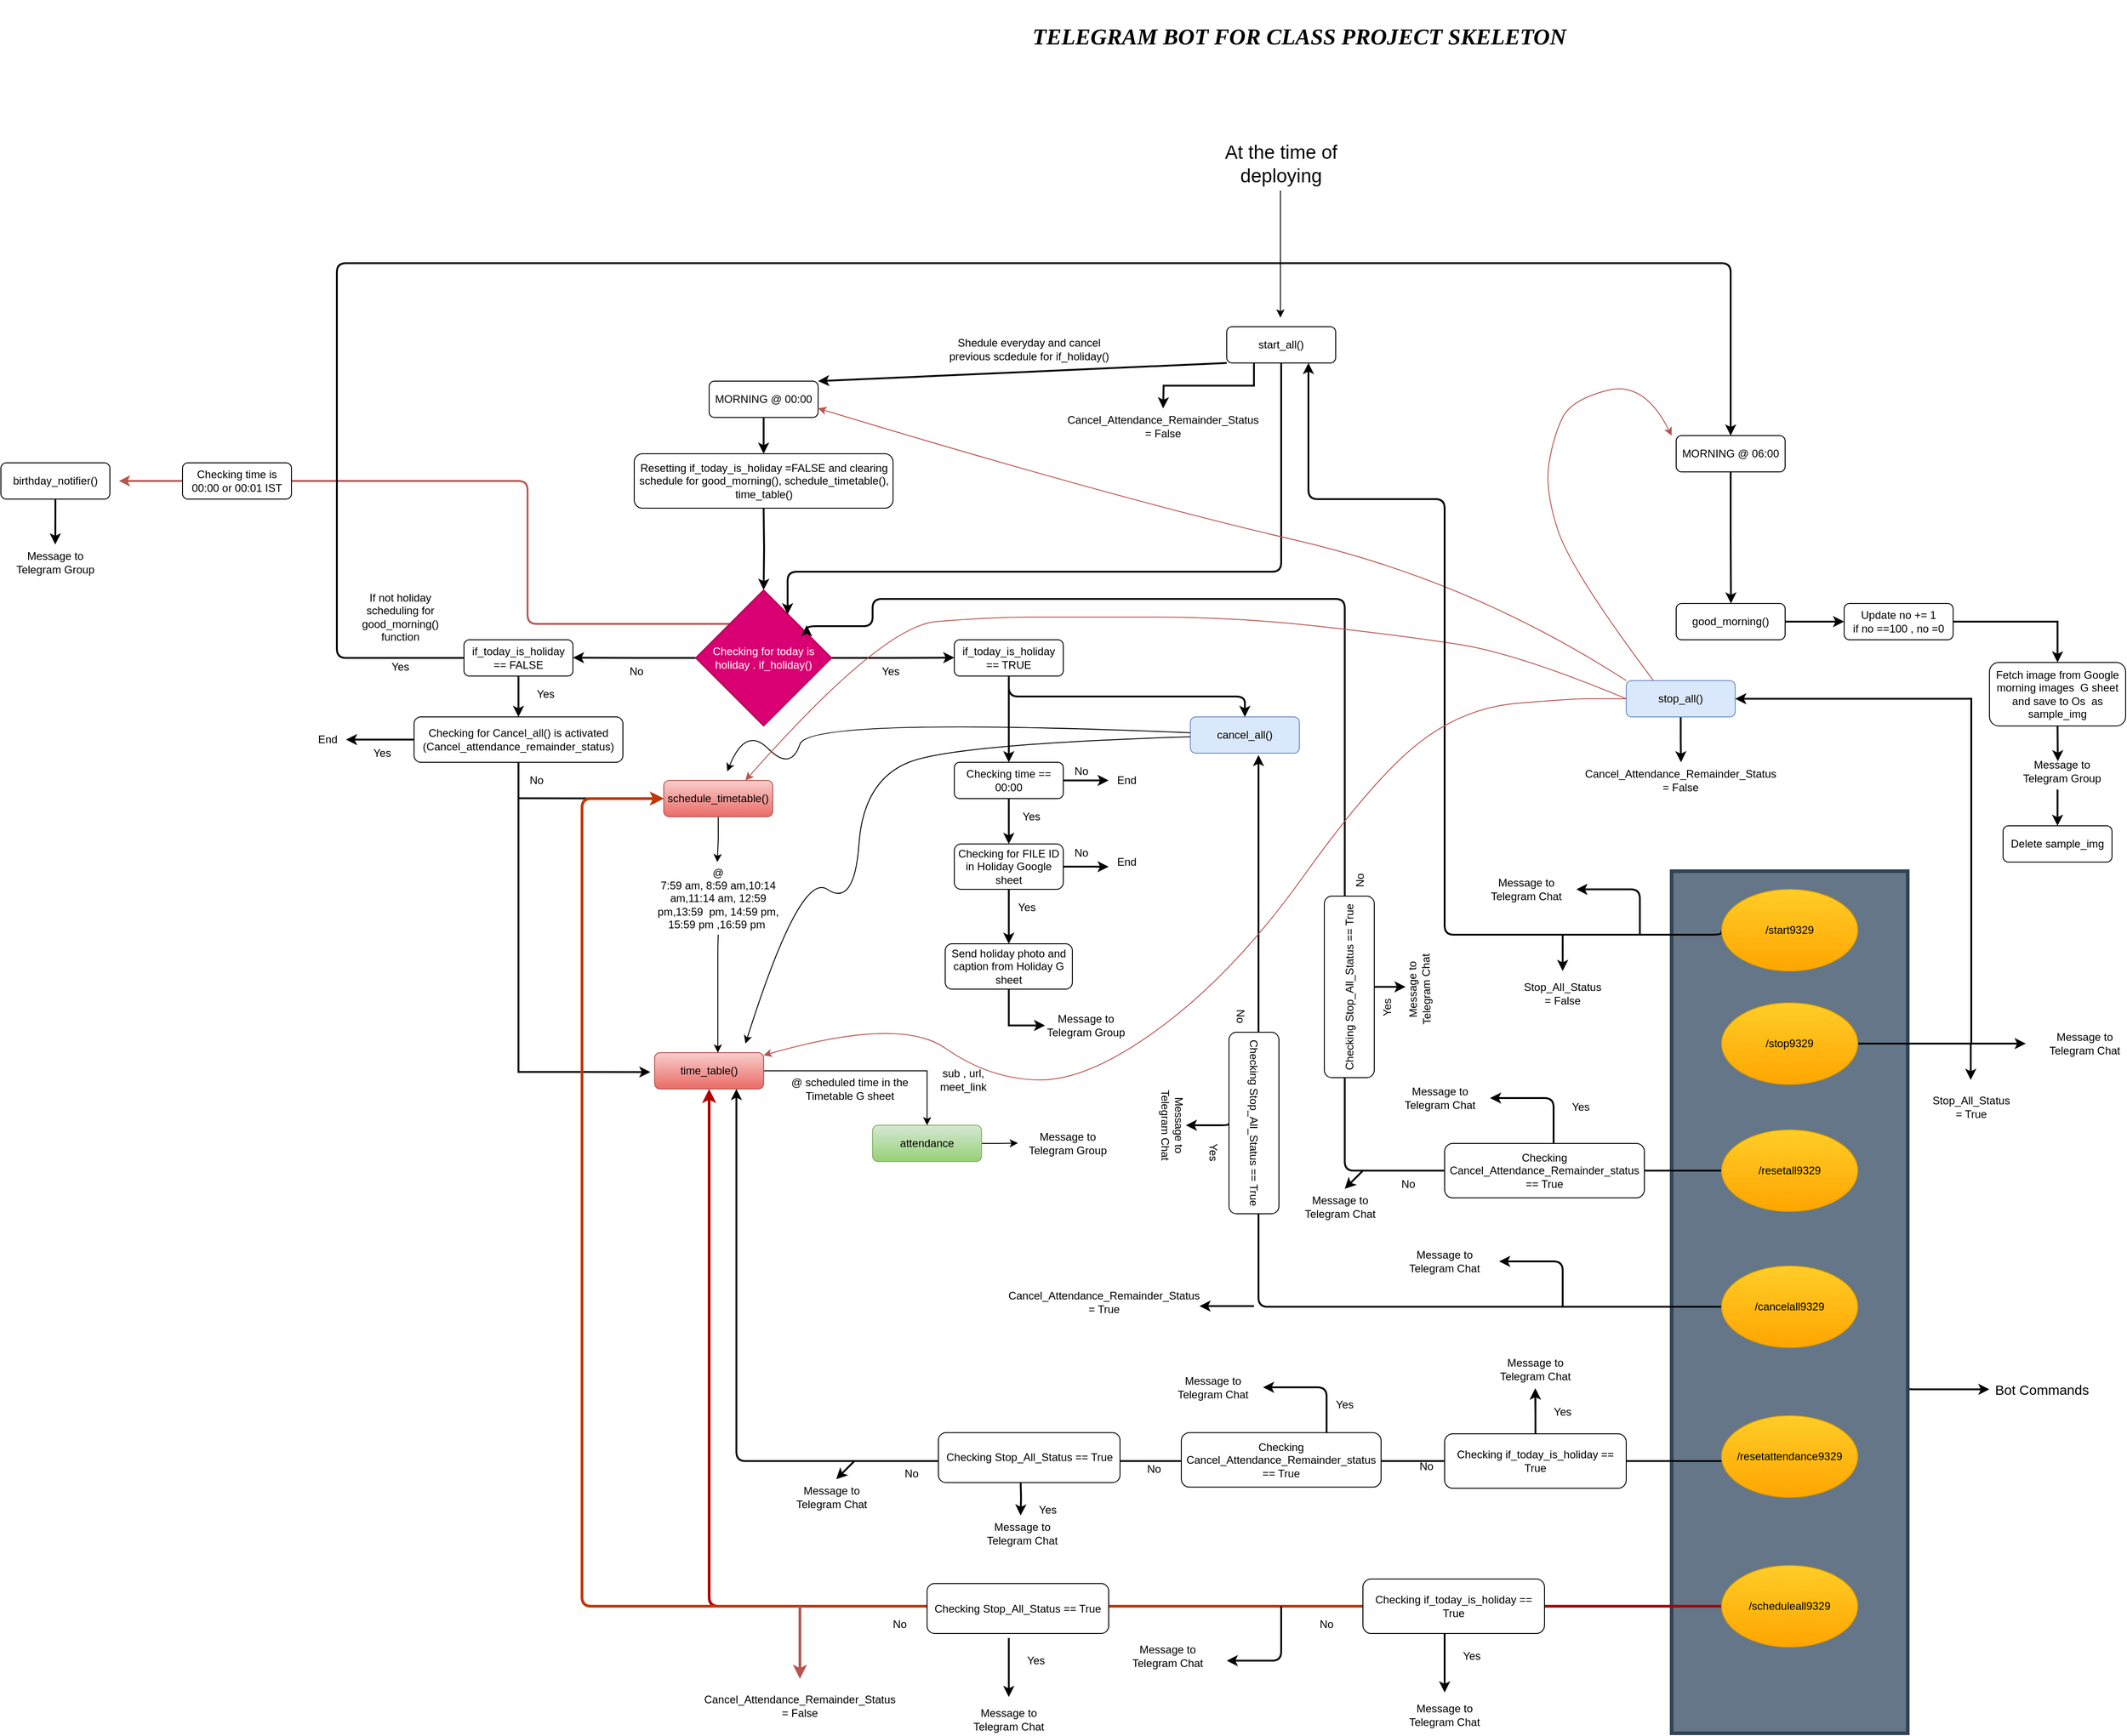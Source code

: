 <mxfile version="14.6.13" type="device"><diagram id="C5RBs43oDa-KdzZeNtuy" name="Page-1"><mxGraphModel dx="2275" dy="2420" grid="1" gridSize="10" guides="1" tooltips="1" connect="1" arrows="1" fold="1" page="1" pageScale="1" pageWidth="1169" pageHeight="1654" math="0" shadow="0"><root><mxCell id="WIyWlLk6GJQsqaUBKTNV-0"/><mxCell id="WIyWlLk6GJQsqaUBKTNV-1" parent="WIyWlLk6GJQsqaUBKTNV-0"/><mxCell id="rW3As-gil4m01qlUCjoa-56" style="edgeStyle=orthogonalEdgeStyle;rounded=1;orthogonalLoop=1;jettySize=auto;html=1;exitX=1;exitY=0.5;exitDx=0;exitDy=0;strokeWidth=2;" parent="WIyWlLk6GJQsqaUBKTNV-1" source="rW3As-gil4m01qlUCjoa-5" target="rW3As-gil4m01qlUCjoa-57" edge="1"><mxGeometry relative="1" as="geometry"><mxPoint x="2000" y="1122.857" as="targetPoint"/><Array as="points"><mxPoint x="1915" y="1121"/></Array></mxGeometry></mxCell><mxCell id="rW3As-gil4m01qlUCjoa-5" value="" style="rounded=0;whiteSpace=wrap;html=1;strokeWidth=4;fillColor=#647687;strokeColor=#314354;fontColor=#ffffff;" parent="WIyWlLk6GJQsqaUBKTNV-1" vertex="1"><mxGeometry x="1660" y="550" width="260" height="950" as="geometry"/></mxCell><mxCell id="WIyWlLk6GJQsqaUBKTNV-11" value="cancel_all()" style="rounded=1;whiteSpace=wrap;html=1;fontSize=12;glass=0;strokeWidth=1;shadow=0;fillColor=#dae8fc;strokeColor=#6c8ebf;" parent="WIyWlLk6GJQsqaUBKTNV-1" vertex="1"><mxGeometry x="1130" y="380" width="120" height="40" as="geometry"/></mxCell><mxCell id="eDjwcsz4mKnx8Fz9qlBx-19" style="edgeStyle=orthogonalEdgeStyle;rounded=0;orthogonalLoop=1;jettySize=auto;html=1;entryX=0.5;entryY=0;entryDx=0;entryDy=0;strokeWidth=2;" parent="WIyWlLk6GJQsqaUBKTNV-1" target="eDjwcsz4mKnx8Fz9qlBx-16" edge="1"><mxGeometry relative="1" as="geometry"><mxPoint x="660" y="150" as="sourcePoint"/></mxGeometry></mxCell><mxCell id="eDjwcsz4mKnx8Fz9qlBx-22" style="edgeStyle=orthogonalEdgeStyle;rounded=0;orthogonalLoop=1;jettySize=auto;html=1;exitX=1;exitY=0.5;exitDx=0;exitDy=0;strokeWidth=2;" parent="WIyWlLk6GJQsqaUBKTNV-1" source="eDjwcsz4mKnx8Fz9qlBx-16" edge="1"><mxGeometry relative="1" as="geometry"><mxPoint x="870" y="314.667" as="targetPoint"/></mxGeometry></mxCell><mxCell id="eDjwcsz4mKnx8Fz9qlBx-24" style="edgeStyle=orthogonalEdgeStyle;rounded=0;orthogonalLoop=1;jettySize=auto;html=1;exitX=0;exitY=0.5;exitDx=0;exitDy=0;strokeWidth=2;" parent="WIyWlLk6GJQsqaUBKTNV-1" source="eDjwcsz4mKnx8Fz9qlBx-16" edge="1"><mxGeometry relative="1" as="geometry"><mxPoint x="450" y="314.667" as="targetPoint"/></mxGeometry></mxCell><mxCell id="XQ2kkkioZ71KNf5TO_6x-0" style="edgeStyle=orthogonalEdgeStyle;rounded=1;orthogonalLoop=1;jettySize=auto;html=1;exitX=0;exitY=0;exitDx=0;exitDy=0;strokeWidth=2;fillColor=#f8cecc;strokeColor=#b85450;" parent="WIyWlLk6GJQsqaUBKTNV-1" source="eDjwcsz4mKnx8Fz9qlBx-16" edge="1"><mxGeometry relative="1" as="geometry"><mxPoint x="-50" y="120" as="targetPoint"/><Array as="points"><mxPoint x="400" y="277"/><mxPoint x="400" y="120"/></Array></mxGeometry></mxCell><mxCell id="eDjwcsz4mKnx8Fz9qlBx-16" value="&lt;span&gt;Checking for today is holiday . if_holiday()&lt;/span&gt;" style="rhombus;whiteSpace=wrap;html=1;fillColor=#d80073;strokeColor=#A50040;fontColor=#ffffff;" parent="WIyWlLk6GJQsqaUBKTNV-1" vertex="1"><mxGeometry x="585" y="240" width="150" height="150" as="geometry"/></mxCell><mxCell id="L9Ye7Wwq3WgmJkIohdYn-35" style="edgeStyle=orthogonalEdgeStyle;rounded=1;orthogonalLoop=1;jettySize=auto;html=1;exitX=0.5;exitY=1;exitDx=0;exitDy=0;entryX=0.5;entryY=0;entryDx=0;entryDy=0;strokeColor=#000000;strokeWidth=2;" parent="WIyWlLk6GJQsqaUBKTNV-1" source="eDjwcsz4mKnx8Fz9qlBx-20" target="L9Ye7Wwq3WgmJkIohdYn-34" edge="1"><mxGeometry relative="1" as="geometry"/></mxCell><mxCell id="eDjwcsz4mKnx8Fz9qlBx-20" value="&lt;span&gt;MORNING @ 00:00&lt;/span&gt;" style="rounded=1;whiteSpace=wrap;html=1;fontSize=12;glass=0;strokeWidth=1;shadow=0;" parent="WIyWlLk6GJQsqaUBKTNV-1" vertex="1"><mxGeometry x="600" y="10" width="120" height="40" as="geometry"/></mxCell><mxCell id="eDjwcsz4mKnx8Fz9qlBx-21" style="edgeStyle=orthogonalEdgeStyle;rounded=0;orthogonalLoop=1;jettySize=auto;html=1;exitX=0.5;exitY=1;exitDx=0;exitDy=0;" parent="WIyWlLk6GJQsqaUBKTNV-1" source="eDjwcsz4mKnx8Fz9qlBx-16" target="eDjwcsz4mKnx8Fz9qlBx-16" edge="1"><mxGeometry relative="1" as="geometry"/></mxCell><mxCell id="eDjwcsz4mKnx8Fz9qlBx-25" value="Yes" style="text;html=1;strokeColor=none;fillColor=none;align=center;verticalAlign=middle;whiteSpace=wrap;rounded=0;" parent="WIyWlLk6GJQsqaUBKTNV-1" vertex="1"><mxGeometry x="780" y="320" width="40" height="20" as="geometry"/></mxCell><mxCell id="eDjwcsz4mKnx8Fz9qlBx-26" value="No" style="text;html=1;strokeColor=none;fillColor=none;align=center;verticalAlign=middle;whiteSpace=wrap;rounded=0;" parent="WIyWlLk6GJQsqaUBKTNV-1" vertex="1"><mxGeometry x="500" y="320" width="40" height="20" as="geometry"/></mxCell><mxCell id="eDjwcsz4mKnx8Fz9qlBx-105" style="edgeStyle=orthogonalEdgeStyle;rounded=1;orthogonalLoop=1;jettySize=auto;html=1;exitX=0.5;exitY=1;exitDx=0;exitDy=0;entryX=0.5;entryY=0;entryDx=0;entryDy=0;strokeWidth=2;" parent="WIyWlLk6GJQsqaUBKTNV-1" source="eDjwcsz4mKnx8Fz9qlBx-28" target="WIyWlLk6GJQsqaUBKTNV-11" edge="1"><mxGeometry relative="1" as="geometry"/></mxCell><mxCell id="eDjwcsz4mKnx8Fz9qlBx-28" value="&lt;span&gt;if_today_is_holiday == TRUE&lt;/span&gt;" style="rounded=1;whiteSpace=wrap;html=1;fontSize=12;glass=0;strokeWidth=1;shadow=0;" parent="WIyWlLk6GJQsqaUBKTNV-1" vertex="1"><mxGeometry x="870" y="295" width="120" height="40" as="geometry"/></mxCell><mxCell id="eDjwcsz4mKnx8Fz9qlBx-33" style="edgeStyle=orthogonalEdgeStyle;rounded=0;orthogonalLoop=1;jettySize=auto;html=1;entryX=-0.039;entryY=0.533;entryDx=0;entryDy=0;entryPerimeter=0;strokeWidth=2;" parent="WIyWlLk6GJQsqaUBKTNV-1" target="eDjwcsz4mKnx8Fz9qlBx-32" edge="1"><mxGeometry relative="1" as="geometry"><mxPoint x="520" y="767" as="targetPoint"/><Array as="points"><mxPoint x="390" y="771"/></Array><mxPoint x="390" y="430" as="sourcePoint"/></mxGeometry></mxCell><mxCell id="L9Ye7Wwq3WgmJkIohdYn-29" style="edgeStyle=orthogonalEdgeStyle;rounded=1;orthogonalLoop=1;jettySize=auto;html=1;exitX=0;exitY=0.5;exitDx=0;exitDy=0;strokeColor=#000000;strokeWidth=2;entryX=0.5;entryY=0;entryDx=0;entryDy=0;" parent="WIyWlLk6GJQsqaUBKTNV-1" source="eDjwcsz4mKnx8Fz9qlBx-29" target="eDjwcsz4mKnx8Fz9qlBx-55" edge="1"><mxGeometry relative="1" as="geometry"><mxPoint x="210" y="-120" as="targetPoint"/><Array as="points"><mxPoint x="190" y="315"/><mxPoint x="190" y="-120"/><mxPoint x="1725" y="-120"/></Array></mxGeometry></mxCell><mxCell id="pYo0pWGknrPC8SmHmibR-1" style="edgeStyle=orthogonalEdgeStyle;rounded=0;orthogonalLoop=1;jettySize=auto;html=1;exitX=0.5;exitY=1;exitDx=0;exitDy=0;entryX=0.5;entryY=0;entryDx=0;entryDy=0;strokeWidth=2;" parent="WIyWlLk6GJQsqaUBKTNV-1" source="eDjwcsz4mKnx8Fz9qlBx-29" target="pYo0pWGknrPC8SmHmibR-0" edge="1"><mxGeometry relative="1" as="geometry"/></mxCell><mxCell id="eDjwcsz4mKnx8Fz9qlBx-29" value="&lt;span&gt;if_today_is_holiday == FALSE&lt;/span&gt;" style="rounded=1;whiteSpace=wrap;html=1;fontSize=12;glass=0;strokeWidth=1;shadow=0;" parent="WIyWlLk6GJQsqaUBKTNV-1" vertex="1"><mxGeometry x="330" y="295" width="120" height="40" as="geometry"/></mxCell><mxCell id="eDjwcsz4mKnx8Fz9qlBx-63" style="edgeStyle=orthogonalEdgeStyle;rounded=0;orthogonalLoop=1;jettySize=auto;html=1;exitX=0.5;exitY=1;exitDx=0;exitDy=0;" parent="WIyWlLk6GJQsqaUBKTNV-1" source="eDjwcsz4mKnx8Fz9qlBx-31" edge="1"><mxGeometry relative="1" as="geometry"><mxPoint x="609" y="540" as="targetPoint"/></mxGeometry></mxCell><mxCell id="eDjwcsz4mKnx8Fz9qlBx-31" value="schedule_timetable()" style="rounded=1;whiteSpace=wrap;html=1;fontSize=12;glass=0;strokeWidth=1;shadow=0;fillColor=#f8cecc;strokeColor=#b85450;gradientColor=#ea6b66;" parent="WIyWlLk6GJQsqaUBKTNV-1" vertex="1"><mxGeometry x="550" y="450" width="120" height="40" as="geometry"/></mxCell><mxCell id="eDjwcsz4mKnx8Fz9qlBx-69" style="edgeStyle=orthogonalEdgeStyle;rounded=0;orthogonalLoop=1;jettySize=auto;html=1;exitX=1;exitY=0.5;exitDx=0;exitDy=0;entryX=0.5;entryY=0;entryDx=0;entryDy=0;" parent="WIyWlLk6GJQsqaUBKTNV-1" source="eDjwcsz4mKnx8Fz9qlBx-32" target="eDjwcsz4mKnx8Fz9qlBx-68" edge="1"><mxGeometry relative="1" as="geometry"><mxPoint x="840" y="769.667" as="targetPoint"/></mxGeometry></mxCell><mxCell id="eDjwcsz4mKnx8Fz9qlBx-32" value="time_table()" style="rounded=1;whiteSpace=wrap;html=1;fontSize=12;glass=0;strokeWidth=1;shadow=0;fillColor=#f8cecc;strokeColor=#b85450;gradientColor=#ea6b66;" parent="WIyWlLk6GJQsqaUBKTNV-1" vertex="1"><mxGeometry x="540" y="750" width="120" height="40" as="geometry"/></mxCell><mxCell id="eDjwcsz4mKnx8Fz9qlBx-38" value="" style="endArrow=classic;html=1;strokeWidth=2;" parent="WIyWlLk6GJQsqaUBKTNV-1" edge="1"><mxGeometry width="50" height="50" relative="1" as="geometry"><mxPoint x="390" y="469.58" as="sourcePoint"/><mxPoint x="550" y="470" as="targetPoint"/></mxGeometry></mxCell><mxCell id="eDjwcsz4mKnx8Fz9qlBx-46" style="edgeStyle=orthogonalEdgeStyle;rounded=0;orthogonalLoop=1;jettySize=auto;html=1;exitX=0.5;exitY=1;exitDx=0;exitDy=0;strokeWidth=2;" parent="WIyWlLk6GJQsqaUBKTNV-1" source="eDjwcsz4mKnx8Fz9qlBx-40" edge="1"><mxGeometry relative="1" as="geometry"><mxPoint x="930" y="630" as="targetPoint"/></mxGeometry></mxCell><mxCell id="rW3As-gil4m01qlUCjoa-18" style="edgeStyle=orthogonalEdgeStyle;rounded=1;orthogonalLoop=1;jettySize=auto;html=1;exitX=1;exitY=0.5;exitDx=0;exitDy=0;strokeWidth=2;" parent="WIyWlLk6GJQsqaUBKTNV-1" source="eDjwcsz4mKnx8Fz9qlBx-40" edge="1"><mxGeometry relative="1" as="geometry"><mxPoint x="1040" y="545.118" as="targetPoint"/></mxGeometry></mxCell><mxCell id="eDjwcsz4mKnx8Fz9qlBx-40" value="Checking for FILE ID in Holiday Google sheet" style="rounded=1;whiteSpace=wrap;html=1;fontSize=12;glass=0;strokeWidth=1;shadow=0;" parent="WIyWlLk6GJQsqaUBKTNV-1" vertex="1"><mxGeometry x="870" y="520" width="120" height="50" as="geometry"/></mxCell><mxCell id="eDjwcsz4mKnx8Fz9qlBx-48" value="Yes" style="text;html=1;strokeColor=none;fillColor=none;align=center;verticalAlign=middle;whiteSpace=wrap;rounded=0;" parent="WIyWlLk6GJQsqaUBKTNV-1" vertex="1"><mxGeometry x="930" y="580" width="40" height="20" as="geometry"/></mxCell><mxCell id="eDjwcsz4mKnx8Fz9qlBx-75" style="edgeStyle=orthogonalEdgeStyle;rounded=0;orthogonalLoop=1;jettySize=auto;html=1;exitX=0.5;exitY=1;exitDx=0;exitDy=0;strokeWidth=2;entryX=0;entryY=0.5;entryDx=0;entryDy=0;" parent="WIyWlLk6GJQsqaUBKTNV-1" source="eDjwcsz4mKnx8Fz9qlBx-50" target="eDjwcsz4mKnx8Fz9qlBx-74" edge="1"><mxGeometry relative="1" as="geometry"><mxPoint x="930" y="730" as="targetPoint"/><Array as="points"><mxPoint x="930" y="720"/></Array></mxGeometry></mxCell><mxCell id="eDjwcsz4mKnx8Fz9qlBx-50" value="Send holiday photo and caption from Holiday G sheet" style="rounded=1;whiteSpace=wrap;html=1;fontSize=12;glass=0;strokeWidth=1;shadow=0;" parent="WIyWlLk6GJQsqaUBKTNV-1" vertex="1"><mxGeometry x="860" y="630" width="140" height="50" as="geometry"/></mxCell><mxCell id="eDjwcsz4mKnx8Fz9qlBx-52" value="" style="curved=1;endArrow=classic;html=1;" parent="WIyWlLk6GJQsqaUBKTNV-1" source="WIyWlLk6GJQsqaUBKTNV-11" edge="1"><mxGeometry width="50" height="50" relative="1" as="geometry"><mxPoint x="720" y="470" as="sourcePoint"/><mxPoint x="620" y="440" as="targetPoint"/><Array as="points"><mxPoint x="710" y="380"/><mxPoint x="690" y="440"/><mxPoint x="640" y="390"/></Array></mxGeometry></mxCell><mxCell id="eDjwcsz4mKnx8Fz9qlBx-54" value="" style="curved=1;endArrow=classic;html=1;" parent="WIyWlLk6GJQsqaUBKTNV-1" source="WIyWlLk6GJQsqaUBKTNV-11" edge="1"><mxGeometry width="50" height="50" relative="1" as="geometry"><mxPoint x="750" y="450" as="sourcePoint"/><mxPoint x="640" y="740" as="targetPoint"/><Array as="points"><mxPoint x="870" y="410"/><mxPoint x="770" y="450"/><mxPoint x="760" y="590"/><mxPoint x="700" y="550"/></Array></mxGeometry></mxCell><mxCell id="eDjwcsz4mKnx8Fz9qlBx-57" style="edgeStyle=orthogonalEdgeStyle;rounded=0;orthogonalLoop=1;jettySize=auto;html=1;exitX=0.5;exitY=1;exitDx=0;exitDy=0;strokeWidth=2;" parent="WIyWlLk6GJQsqaUBKTNV-1" source="eDjwcsz4mKnx8Fz9qlBx-55" edge="1"><mxGeometry relative="1" as="geometry"><mxPoint x="1725.333" y="255" as="targetPoint"/></mxGeometry></mxCell><mxCell id="eDjwcsz4mKnx8Fz9qlBx-55" value="&lt;span&gt;MORNING @ 06:00&lt;/span&gt;" style="rounded=1;whiteSpace=wrap;html=1;fontSize=12;glass=0;strokeWidth=1;shadow=0;" parent="WIyWlLk6GJQsqaUBKTNV-1" vertex="1"><mxGeometry x="1665" y="70" width="120" height="40" as="geometry"/></mxCell><mxCell id="eDjwcsz4mKnx8Fz9qlBx-61" style="edgeStyle=orthogonalEdgeStyle;rounded=0;orthogonalLoop=1;jettySize=auto;html=1;exitX=1;exitY=0.5;exitDx=0;exitDy=0;entryX=0;entryY=0.5;entryDx=0;entryDy=0;strokeWidth=2;" parent="WIyWlLk6GJQsqaUBKTNV-1" source="eDjwcsz4mKnx8Fz9qlBx-59" target="eDjwcsz4mKnx8Fz9qlBx-60" edge="1"><mxGeometry relative="1" as="geometry"/></mxCell><mxCell id="eDjwcsz4mKnx8Fz9qlBx-59" value="good_morning()" style="rounded=1;whiteSpace=wrap;html=1;fontSize=12;glass=0;strokeWidth=1;shadow=0;" parent="WIyWlLk6GJQsqaUBKTNV-1" vertex="1"><mxGeometry x="1665" y="255" width="120" height="40" as="geometry"/></mxCell><mxCell id="eDjwcsz4mKnx8Fz9qlBx-78" style="edgeStyle=orthogonalEdgeStyle;rounded=0;orthogonalLoop=1;jettySize=auto;html=1;exitX=1;exitY=0.5;exitDx=0;exitDy=0;entryX=0.5;entryY=0;entryDx=0;entryDy=0;strokeWidth=2;" parent="WIyWlLk6GJQsqaUBKTNV-1" source="eDjwcsz4mKnx8Fz9qlBx-60" target="eDjwcsz4mKnx8Fz9qlBx-77" edge="1"><mxGeometry relative="1" as="geometry"><mxPoint x="2060" y="274.667" as="targetPoint"/></mxGeometry></mxCell><mxCell id="eDjwcsz4mKnx8Fz9qlBx-60" value="Update no += 1&lt;br&gt;if no ==100 , no =0" style="rounded=1;whiteSpace=wrap;html=1;fontSize=12;glass=0;strokeWidth=1;shadow=0;" parent="WIyWlLk6GJQsqaUBKTNV-1" vertex="1"><mxGeometry x="1850" y="255" width="120" height="40" as="geometry"/></mxCell><mxCell id="eDjwcsz4mKnx8Fz9qlBx-64" value="@&lt;br&gt;7:59 am, 8:59 am,10:14 am,11:14 am, 12:59 pm,13:59&amp;nbsp; pm, 14:59 pm, 15:59 pm ,16:59 pm&amp;nbsp;" style="text;html=1;strokeColor=none;fillColor=none;align=center;verticalAlign=middle;whiteSpace=wrap;rounded=0;" parent="WIyWlLk6GJQsqaUBKTNV-1" vertex="1"><mxGeometry x="540" y="570" width="140" height="20" as="geometry"/></mxCell><mxCell id="eDjwcsz4mKnx8Fz9qlBx-66" value="" style="endArrow=classic;html=1;" parent="WIyWlLk6GJQsqaUBKTNV-1" edge="1"><mxGeometry width="50" height="50" relative="1" as="geometry"><mxPoint x="610" y="620" as="sourcePoint"/><mxPoint x="609.58" y="750" as="targetPoint"/><Array as="points"><mxPoint x="609.58" y="632"/><mxPoint x="609.58" y="742"/></Array></mxGeometry></mxCell><mxCell id="eDjwcsz4mKnx8Fz9qlBx-72" style="edgeStyle=orthogonalEdgeStyle;rounded=0;orthogonalLoop=1;jettySize=auto;html=1;exitX=1;exitY=0.5;exitDx=0;exitDy=0;" parent="WIyWlLk6GJQsqaUBKTNV-1" source="eDjwcsz4mKnx8Fz9qlBx-68" edge="1"><mxGeometry relative="1" as="geometry"><mxPoint x="940" y="849.667" as="targetPoint"/></mxGeometry></mxCell><mxCell id="eDjwcsz4mKnx8Fz9qlBx-68" value="attendance" style="rounded=1;whiteSpace=wrap;html=1;fontSize=12;glass=0;strokeWidth=1;shadow=0;fillColor=#d5e8d4;strokeColor=#82b366;gradientColor=#97d077;" parent="WIyWlLk6GJQsqaUBKTNV-1" vertex="1"><mxGeometry x="780" y="830" width="120" height="40" as="geometry"/></mxCell><mxCell id="eDjwcsz4mKnx8Fz9qlBx-70" value="sub , url, meet_link" style="text;html=1;strokeColor=none;fillColor=none;align=center;verticalAlign=middle;whiteSpace=wrap;rounded=0;" parent="WIyWlLk6GJQsqaUBKTNV-1" vertex="1"><mxGeometry x="850" y="770" width="60" height="20" as="geometry"/></mxCell><mxCell id="eDjwcsz4mKnx8Fz9qlBx-71" value="Message to Telegram Group" style="text;html=1;strokeColor=none;fillColor=none;align=center;verticalAlign=middle;whiteSpace=wrap;rounded=0;" parent="WIyWlLk6GJQsqaUBKTNV-1" vertex="1"><mxGeometry x="950" y="840" width="90" height="20" as="geometry"/></mxCell><mxCell id="eDjwcsz4mKnx8Fz9qlBx-74" value="Message to Telegram Group" style="text;html=1;strokeColor=none;fillColor=none;align=center;verticalAlign=middle;whiteSpace=wrap;rounded=0;" parent="WIyWlLk6GJQsqaUBKTNV-1" vertex="1"><mxGeometry x="970" y="710" width="90" height="20" as="geometry"/></mxCell><mxCell id="eDjwcsz4mKnx8Fz9qlBx-76" value="Message to Telegram Group" style="text;html=1;strokeColor=none;fillColor=none;align=center;verticalAlign=middle;whiteSpace=wrap;rounded=0;" parent="WIyWlLk6GJQsqaUBKTNV-1" vertex="1"><mxGeometry x="2045" y="430" width="90" height="20" as="geometry"/></mxCell><mxCell id="eDjwcsz4mKnx8Fz9qlBx-79" style="edgeStyle=orthogonalEdgeStyle;rounded=0;orthogonalLoop=1;jettySize=auto;html=1;exitX=0.5;exitY=1;exitDx=0;exitDy=0;entryX=0.448;entryY=-0.058;entryDx=0;entryDy=0;entryPerimeter=0;strokeWidth=2;" parent="WIyWlLk6GJQsqaUBKTNV-1" source="eDjwcsz4mKnx8Fz9qlBx-77" target="eDjwcsz4mKnx8Fz9qlBx-76" edge="1"><mxGeometry relative="1" as="geometry"/></mxCell><mxCell id="eDjwcsz4mKnx8Fz9qlBx-77" value="Fetch image from Google morning images&amp;nbsp; G sheet and save to Os&amp;nbsp; as sample_img" style="rounded=1;whiteSpace=wrap;html=1;fontSize=12;glass=0;strokeWidth=1;shadow=0;" parent="WIyWlLk6GJQsqaUBKTNV-1" vertex="1"><mxGeometry x="2010" y="320" width="150" height="70" as="geometry"/></mxCell><mxCell id="eDjwcsz4mKnx8Fz9qlBx-80" value="Delete sample_img" style="rounded=1;whiteSpace=wrap;html=1;fontSize=12;glass=0;strokeWidth=1;shadow=0;" parent="WIyWlLk6GJQsqaUBKTNV-1" vertex="1"><mxGeometry x="2025" y="500" width="120" height="40" as="geometry"/></mxCell><mxCell id="eDjwcsz4mKnx8Fz9qlBx-81" value="" style="endArrow=classic;html=1;entryX=0.5;entryY=0;entryDx=0;entryDy=0;strokeWidth=2;" parent="WIyWlLk6GJQsqaUBKTNV-1" target="eDjwcsz4mKnx8Fz9qlBx-80" edge="1"><mxGeometry width="50" height="50" relative="1" as="geometry"><mxPoint x="2085" y="460" as="sourcePoint"/><mxPoint x="1895" y="470" as="targetPoint"/></mxGeometry></mxCell><mxCell id="eDjwcsz4mKnx8Fz9qlBx-82" value="@ scheduled time in the Timetable G sheet" style="text;html=1;strokeColor=none;fillColor=none;align=center;verticalAlign=middle;whiteSpace=wrap;rounded=0;" parent="WIyWlLk6GJQsqaUBKTNV-1" vertex="1"><mxGeometry x="680" y="780" width="150" height="20" as="geometry"/></mxCell><mxCell id="eDjwcsz4mKnx8Fz9qlBx-107" style="edgeStyle=orthogonalEdgeStyle;rounded=1;orthogonalLoop=1;jettySize=auto;html=1;strokeWidth=2;entryX=0.75;entryY=1;entryDx=0;entryDy=0;" parent="WIyWlLk6GJQsqaUBKTNV-1" source="eDjwcsz4mKnx8Fz9qlBx-88" target="eDjwcsz4mKnx8Fz9qlBx-32" edge="1"><mxGeometry relative="1" as="geometry"><mxPoint x="620" y="1005.0" as="targetPoint"/><Array as="points"><mxPoint x="630" y="1200"/></Array></mxGeometry></mxCell><mxCell id="eDjwcsz4mKnx8Fz9qlBx-88" value="&lt;span&gt;/resetattendance9329&lt;/span&gt;" style="ellipse;whiteSpace=wrap;html=1;gradientColor=#ffa500;fillColor=#ffcd28;strokeColor=#d79b00;" parent="WIyWlLk6GJQsqaUBKTNV-1" vertex="1"><mxGeometry x="1715" y="1150" width="150" height="90" as="geometry"/></mxCell><mxCell id="eDjwcsz4mKnx8Fz9qlBx-111" style="edgeStyle=orthogonalEdgeStyle;rounded=1;orthogonalLoop=1;jettySize=auto;html=1;exitX=0;exitY=0.5;exitDx=0;exitDy=0;strokeWidth=2;entryX=0.816;entryY=0.26;entryDx=0;entryDy=0;entryPerimeter=0;" parent="WIyWlLk6GJQsqaUBKTNV-1" source="eDjwcsz4mKnx8Fz9qlBx-89" target="eDjwcsz4mKnx8Fz9qlBx-16" edge="1"><mxGeometry relative="1" as="geometry"><mxPoint x="770" y="280" as="targetPoint"/><Array as="points"><mxPoint x="1300" y="880"/><mxPoint x="1300" y="250"/><mxPoint x="780" y="250"/><mxPoint x="780" y="280"/><mxPoint x="707" y="280"/></Array></mxGeometry></mxCell><mxCell id="eDjwcsz4mKnx8Fz9qlBx-89" value="&lt;span&gt;/resetall9329&lt;/span&gt;" style="ellipse;whiteSpace=wrap;html=1;gradientColor=#ffa500;fillColor=#ffcd28;strokeColor=#d79b00;" parent="WIyWlLk6GJQsqaUBKTNV-1" vertex="1"><mxGeometry x="1715" y="835" width="150" height="90" as="geometry"/></mxCell><mxCell id="rW3As-gil4m01qlUCjoa-3" style="edgeStyle=orthogonalEdgeStyle;rounded=1;orthogonalLoop=1;jettySize=auto;html=1;exitX=0;exitY=0.5;exitDx=0;exitDy=0;strokeWidth=2;entryX=0.625;entryY=1.05;entryDx=0;entryDy=0;entryPerimeter=0;" parent="WIyWlLk6GJQsqaUBKTNV-1" source="eDjwcsz4mKnx8Fz9qlBx-90" target="WIyWlLk6GJQsqaUBKTNV-11" edge="1"><mxGeometry relative="1" as="geometry"><mxPoint x="1090" y="825" as="targetPoint"/><Array as="points"><mxPoint x="1205" y="1030"/></Array></mxGeometry></mxCell><mxCell id="eDjwcsz4mKnx8Fz9qlBx-90" value="/cancelall9329" style="ellipse;whiteSpace=wrap;html=1;gradientColor=#ffa500;fillColor=#ffcd28;strokeColor=#d79b00;" parent="WIyWlLk6GJQsqaUBKTNV-1" vertex="1"><mxGeometry x="1715" y="985" width="150" height="90" as="geometry"/></mxCell><mxCell id="eDjwcsz4mKnx8Fz9qlBx-98" style="edgeStyle=orthogonalEdgeStyle;rounded=1;orthogonalLoop=1;jettySize=auto;html=1;exitX=0;exitY=0.5;exitDx=0;exitDy=0;strokeWidth=3;entryX=0.5;entryY=1;entryDx=0;entryDy=0;fillColor=#e51400;strokeColor=#B20000;" parent="WIyWlLk6GJQsqaUBKTNV-1" source="eDjwcsz4mKnx8Fz9qlBx-91" target="eDjwcsz4mKnx8Fz9qlBx-32" edge="1"><mxGeometry relative="1" as="geometry"><mxPoint x="590" y="1155" as="targetPoint"/><Array as="points"><mxPoint x="1645" y="1360"/><mxPoint x="600" y="1360"/></Array></mxGeometry></mxCell><mxCell id="eDjwcsz4mKnx8Fz9qlBx-99" style="edgeStyle=orthogonalEdgeStyle;rounded=1;orthogonalLoop=1;jettySize=auto;html=1;exitX=0;exitY=0.5;exitDx=0;exitDy=0;strokeWidth=3;fillColor=#fa6800;strokeColor=#C73500;startArrow=none;" parent="WIyWlLk6GJQsqaUBKTNV-1" source="rW3As-gil4m01qlUCjoa-24" edge="1"><mxGeometry relative="1" as="geometry"><mxPoint x="550" y="470" as="targetPoint"/><Array as="points"><mxPoint x="1320" y="1360"/><mxPoint x="460" y="1360"/><mxPoint x="460" y="470"/></Array></mxGeometry></mxCell><mxCell id="eDjwcsz4mKnx8Fz9qlBx-91" value="/scheduleall9329" style="ellipse;whiteSpace=wrap;html=1;gradientColor=#ffa500;fillColor=#ffcd28;strokeColor=#d79b00;" parent="WIyWlLk6GJQsqaUBKTNV-1" vertex="1"><mxGeometry x="1715" y="1315" width="150" height="90" as="geometry"/></mxCell><mxCell id="eDjwcsz4mKnx8Fz9qlBx-112" value="&lt;font size=&quot;1&quot; face=&quot;Verdana&quot;&gt;&lt;b&gt;&lt;i style=&quot;font-size: 25px&quot;&gt;TELEGRAM BOT FOR CLASS PROJECT SKELETON&lt;/i&gt;&lt;/b&gt;&lt;/font&gt;" style="text;html=1;fillColor=none;align=center;verticalAlign=middle;whiteSpace=wrap;rounded=0;strokeWidth=0;shadow=0;glass=0;" parent="WIyWlLk6GJQsqaUBKTNV-1" vertex="1"><mxGeometry x="870" y="-410" width="760" height="80" as="geometry"/></mxCell><mxCell id="rW3As-gil4m01qlUCjoa-9" style="edgeStyle=orthogonalEdgeStyle;rounded=1;orthogonalLoop=1;jettySize=auto;html=1;exitX=0.5;exitY=1;exitDx=0;exitDy=0;entryX=0.5;entryY=0;entryDx=0;entryDy=0;strokeWidth=2;" parent="WIyWlLk6GJQsqaUBKTNV-1" source="rW3As-gil4m01qlUCjoa-7" target="eDjwcsz4mKnx8Fz9qlBx-40" edge="1"><mxGeometry relative="1" as="geometry"/></mxCell><mxCell id="rW3As-gil4m01qlUCjoa-14" style="edgeStyle=orthogonalEdgeStyle;rounded=1;orthogonalLoop=1;jettySize=auto;html=1;exitX=1;exitY=0.5;exitDx=0;exitDy=0;strokeWidth=2;" parent="WIyWlLk6GJQsqaUBKTNV-1" source="rW3As-gil4m01qlUCjoa-7" edge="1"><mxGeometry relative="1" as="geometry"><mxPoint x="1040" y="450" as="targetPoint"/></mxGeometry></mxCell><mxCell id="rW3As-gil4m01qlUCjoa-7" value="Checking time == 00:00" style="rounded=1;whiteSpace=wrap;html=1;fontSize=12;glass=0;strokeWidth=1;shadow=0;" parent="WIyWlLk6GJQsqaUBKTNV-1" vertex="1"><mxGeometry x="870" y="430" width="120" height="40" as="geometry"/></mxCell><mxCell id="rW3As-gil4m01qlUCjoa-11" value="" style="endArrow=classic;html=1;strokeWidth=2;exitX=0.5;exitY=1;exitDx=0;exitDy=0;" parent="WIyWlLk6GJQsqaUBKTNV-1" source="eDjwcsz4mKnx8Fz9qlBx-28" edge="1"><mxGeometry width="50" height="50" relative="1" as="geometry"><mxPoint x="990" y="640" as="sourcePoint"/><mxPoint x="930" y="430" as="targetPoint"/></mxGeometry></mxCell><mxCell id="rW3As-gil4m01qlUCjoa-13" value="Yes" style="text;html=1;strokeColor=none;fillColor=none;align=center;verticalAlign=middle;whiteSpace=wrap;rounded=0;" parent="WIyWlLk6GJQsqaUBKTNV-1" vertex="1"><mxGeometry x="935" y="480" width="40" height="20" as="geometry"/></mxCell><mxCell id="rW3As-gil4m01qlUCjoa-15" value="End" style="text;html=1;strokeColor=none;fillColor=none;align=center;verticalAlign=middle;whiteSpace=wrap;rounded=0;" parent="WIyWlLk6GJQsqaUBKTNV-1" vertex="1"><mxGeometry x="1040" y="440.004" width="40" height="20" as="geometry"/></mxCell><mxCell id="rW3As-gil4m01qlUCjoa-16" value="No" style="text;html=1;strokeColor=none;fillColor=none;align=center;verticalAlign=middle;whiteSpace=wrap;rounded=0;" parent="WIyWlLk6GJQsqaUBKTNV-1" vertex="1"><mxGeometry x="990" y="430" width="40" height="20" as="geometry"/></mxCell><mxCell id="rW3As-gil4m01qlUCjoa-19" value="No" style="text;html=1;strokeColor=none;fillColor=none;align=center;verticalAlign=middle;whiteSpace=wrap;rounded=0;" parent="WIyWlLk6GJQsqaUBKTNV-1" vertex="1"><mxGeometry x="990" y="520" width="40" height="20" as="geometry"/></mxCell><mxCell id="rW3As-gil4m01qlUCjoa-20" value="End" style="text;html=1;strokeColor=none;fillColor=none;align=center;verticalAlign=middle;whiteSpace=wrap;rounded=0;" parent="WIyWlLk6GJQsqaUBKTNV-1" vertex="1"><mxGeometry x="1040" y="530.004" width="40" height="20" as="geometry"/></mxCell><mxCell id="rW3As-gil4m01qlUCjoa-26" style="edgeStyle=orthogonalEdgeStyle;rounded=1;orthogonalLoop=1;jettySize=auto;html=1;exitX=0.5;exitY=0;exitDx=0;exitDy=0;strokeWidth=2;" parent="WIyWlLk6GJQsqaUBKTNV-1" source="rW3As-gil4m01qlUCjoa-21" edge="1"><mxGeometry relative="1" as="geometry"><mxPoint x="1509.667" y="1120" as="targetPoint"/></mxGeometry></mxCell><mxCell id="rW3As-gil4m01qlUCjoa-28" style="edgeStyle=orthogonalEdgeStyle;rounded=1;orthogonalLoop=1;jettySize=auto;html=1;strokeWidth=2;" parent="WIyWlLk6GJQsqaUBKTNV-1" source="rW3As-gil4m01qlUCjoa-21" edge="1"><mxGeometry relative="1" as="geometry"><mxPoint x="1510" y="1120" as="targetPoint"/></mxGeometry></mxCell><mxCell id="rW3As-gil4m01qlUCjoa-21" value="Checking if_today_is_holiday == True" style="rounded=1;whiteSpace=wrap;html=1;fontSize=12;glass=0;strokeWidth=1;shadow=0;" parent="WIyWlLk6GJQsqaUBKTNV-1" vertex="1"><mxGeometry x="1410" y="1170" width="200" height="60" as="geometry"/></mxCell><mxCell id="rW3As-gil4m01qlUCjoa-27" style="edgeStyle=orthogonalEdgeStyle;rounded=1;orthogonalLoop=1;jettySize=auto;html=1;exitX=0.5;exitY=1;exitDx=0;exitDy=0;strokeWidth=2;" parent="WIyWlLk6GJQsqaUBKTNV-1" edge="1"><mxGeometry relative="1" as="geometry"><mxPoint x="1410" y="1455" as="targetPoint"/><mxPoint x="1410" y="1390" as="sourcePoint"/></mxGeometry></mxCell><mxCell id="rW3As-gil4m01qlUCjoa-24" value="Checking if_today_is_holiday == True" style="rounded=1;whiteSpace=wrap;html=1;fontSize=12;glass=0;strokeWidth=1;shadow=0;" parent="WIyWlLk6GJQsqaUBKTNV-1" vertex="1"><mxGeometry x="1320" y="1330" width="200" height="60" as="geometry"/></mxCell><mxCell id="rW3As-gil4m01qlUCjoa-29" value="Yes" style="text;html=1;strokeColor=none;fillColor=none;align=center;verticalAlign=middle;whiteSpace=wrap;rounded=0;" parent="WIyWlLk6GJQsqaUBKTNV-1" vertex="1"><mxGeometry x="1520" y="1136.25" width="40" height="20" as="geometry"/></mxCell><mxCell id="rW3As-gil4m01qlUCjoa-30" value="Yes" style="text;html=1;strokeColor=none;fillColor=none;align=center;verticalAlign=middle;whiteSpace=wrap;rounded=0;" parent="WIyWlLk6GJQsqaUBKTNV-1" vertex="1"><mxGeometry x="1420" y="1405" width="40" height="20" as="geometry"/></mxCell><mxCell id="rW3As-gil4m01qlUCjoa-31" value="No" style="text;html=1;strokeColor=none;fillColor=none;align=center;verticalAlign=middle;whiteSpace=wrap;rounded=0;" parent="WIyWlLk6GJQsqaUBKTNV-1" vertex="1"><mxGeometry x="1370" y="1196.25" width="40" height="20" as="geometry"/></mxCell><mxCell id="rW3As-gil4m01qlUCjoa-32" value="No" style="text;html=1;strokeColor=none;fillColor=none;align=center;verticalAlign=middle;whiteSpace=wrap;rounded=0;" parent="WIyWlLk6GJQsqaUBKTNV-1" vertex="1"><mxGeometry x="1260" y="1370" width="40" height="20" as="geometry"/></mxCell><mxCell id="rW3As-gil4m01qlUCjoa-37" value="" style="endArrow=classic;html=1;strokeWidth=2;" parent="WIyWlLk6GJQsqaUBKTNV-1" edge="1"><mxGeometry width="50" height="50" relative="1" as="geometry"><mxPoint x="1280" y="1168.75" as="sourcePoint"/><mxPoint x="1210" y="1118.75" as="targetPoint"/><Array as="points"><mxPoint x="1280" y="1118.75"/></Array></mxGeometry></mxCell><mxCell id="rW3As-gil4m01qlUCjoa-43" value="" style="endArrow=classic;html=1;strokeWidth=2;entryX=1;entryY=0.5;entryDx=0;entryDy=0;" parent="WIyWlLk6GJQsqaUBKTNV-1" edge="1"><mxGeometry width="50" height="50" relative="1" as="geometry"><mxPoint x="1230" y="1360" as="sourcePoint"/><mxPoint x="1170" y="1420" as="targetPoint"/><Array as="points"><mxPoint x="1230" y="1420"/></Array></mxGeometry></mxCell><mxCell id="rW3As-gil4m01qlUCjoa-44" value="" style="endArrow=classic;html=1;strokeWidth=2;" parent="WIyWlLk6GJQsqaUBKTNV-1" edge="1"><mxGeometry width="50" height="50" relative="1" as="geometry"><mxPoint x="1540" y="1030" as="sourcePoint"/><mxPoint x="1470" y="980" as="targetPoint"/><Array as="points"><mxPoint x="1540" y="980"/></Array></mxGeometry></mxCell><mxCell id="rW3As-gil4m01qlUCjoa-46" value="" style="endArrow=classic;html=1;strokeWidth=2;" parent="WIyWlLk6GJQsqaUBKTNV-1" edge="1"><mxGeometry width="50" height="50" relative="1" as="geometry"><mxPoint x="1530" y="850" as="sourcePoint"/><mxPoint x="1460" y="800" as="targetPoint"/><Array as="points"><mxPoint x="1530" y="800"/></Array></mxGeometry></mxCell><mxCell id="rW3As-gil4m01qlUCjoa-47" value="Message to Telegram Chat" style="text;html=1;strokeColor=none;fillColor=none;align=center;verticalAlign=middle;whiteSpace=wrap;rounded=0;" parent="WIyWlLk6GJQsqaUBKTNV-1" vertex="1"><mxGeometry x="1360" y="790" width="90" height="20" as="geometry"/></mxCell><mxCell id="rW3As-gil4m01qlUCjoa-48" value="Message to Telegram Chat" style="text;html=1;strokeColor=none;fillColor=none;align=center;verticalAlign=middle;whiteSpace=wrap;rounded=0;" parent="WIyWlLk6GJQsqaUBKTNV-1" vertex="1"><mxGeometry x="1365" y="970" width="90" height="20" as="geometry"/></mxCell><mxCell id="rW3As-gil4m01qlUCjoa-49" value="Message to Telegram Chat" style="text;html=1;strokeColor=none;fillColor=none;align=center;verticalAlign=middle;whiteSpace=wrap;rounded=0;" parent="WIyWlLk6GJQsqaUBKTNV-1" vertex="1"><mxGeometry x="1465" y="1088.75" width="90" height="20" as="geometry"/></mxCell><mxCell id="rW3As-gil4m01qlUCjoa-51" value="Message to Telegram Chat" style="text;html=1;strokeColor=none;fillColor=none;align=center;verticalAlign=middle;whiteSpace=wrap;rounded=0;" parent="WIyWlLk6GJQsqaUBKTNV-1" vertex="1"><mxGeometry x="1110" y="1108.75" width="90" height="20" as="geometry"/></mxCell><mxCell id="rW3As-gil4m01qlUCjoa-52" value="Message to Telegram Chat" style="text;html=1;strokeColor=none;fillColor=none;align=center;verticalAlign=middle;whiteSpace=wrap;rounded=0;" parent="WIyWlLk6GJQsqaUBKTNV-1" vertex="1"><mxGeometry x="1060" y="1405" width="90" height="20" as="geometry"/></mxCell><mxCell id="rW3As-gil4m01qlUCjoa-53" value="Message to Telegram Chat" style="text;html=1;strokeColor=none;fillColor=none;align=center;verticalAlign=middle;whiteSpace=wrap;rounded=0;" parent="WIyWlLk6GJQsqaUBKTNV-1" vertex="1"><mxGeometry x="1365" y="1470" width="90" height="20" as="geometry"/></mxCell><mxCell id="rW3As-gil4m01qlUCjoa-57" value="Bot Commands&amp;nbsp;" style="text;html=1;strokeColor=none;fillColor=none;align=center;verticalAlign=middle;whiteSpace=wrap;rounded=0;fontSize=15;" parent="WIyWlLk6GJQsqaUBKTNV-1" vertex="1"><mxGeometry x="2010" y="1112.5" width="120" height="17.5" as="geometry"/></mxCell><mxCell id="L9Ye7Wwq3WgmJkIohdYn-4" style="edgeStyle=orthogonalEdgeStyle;rounded=1;orthogonalLoop=1;jettySize=auto;html=1;exitX=0.5;exitY=1;exitDx=0;exitDy=0;strokeWidth=2;entryX=0.676;entryY=0.18;entryDx=0;entryDy=0;entryPerimeter=0;" parent="WIyWlLk6GJQsqaUBKTNV-1" source="L9Ye7Wwq3WgmJkIohdYn-0" target="eDjwcsz4mKnx8Fz9qlBx-16" edge="1"><mxGeometry relative="1" as="geometry"><mxPoint x="700" y="220" as="targetPoint"/><Array as="points"><mxPoint x="1230" y="220"/><mxPoint x="686" y="220"/></Array></mxGeometry></mxCell><mxCell id="ZRPuT-hZjij_nP1SxFWx-4" style="edgeStyle=orthogonalEdgeStyle;rounded=0;orthogonalLoop=1;jettySize=auto;html=1;exitX=0.25;exitY=1;exitDx=0;exitDy=0;strokeWidth=2;" parent="WIyWlLk6GJQsqaUBKTNV-1" source="L9Ye7Wwq3WgmJkIohdYn-0" edge="1"><mxGeometry relative="1" as="geometry"><mxPoint x="1100" y="40" as="targetPoint"/></mxGeometry></mxCell><mxCell id="L9Ye7Wwq3WgmJkIohdYn-0" value="start_all()" style="rounded=1;whiteSpace=wrap;html=1;fontSize=12;glass=0;strokeWidth=1;shadow=0;" parent="WIyWlLk6GJQsqaUBKTNV-1" vertex="1"><mxGeometry x="1170" y="-50" width="120" height="40" as="geometry"/></mxCell><mxCell id="L9Ye7Wwq3WgmJkIohdYn-5" value="" style="endArrow=classic;html=1;strokeWidth=2;entryX=1;entryY=0;entryDx=0;entryDy=0;exitX=0;exitY=1;exitDx=0;exitDy=0;" parent="WIyWlLk6GJQsqaUBKTNV-1" source="L9Ye7Wwq3WgmJkIohdYn-0" target="eDjwcsz4mKnx8Fz9qlBx-20" edge="1"><mxGeometry width="50" height="50" relative="1" as="geometry"><mxPoint x="1200" y="500" as="sourcePoint"/><mxPoint x="1250" y="450" as="targetPoint"/></mxGeometry></mxCell><mxCell id="L9Ye7Wwq3WgmJkIohdYn-7" value="Shedule everyday and cancel previous scdedule for if_holiday()" style="text;html=1;strokeColor=none;fillColor=none;align=center;verticalAlign=middle;whiteSpace=wrap;rounded=0;rotation=0;" parent="WIyWlLk6GJQsqaUBKTNV-1" vertex="1"><mxGeometry x="855" y="-40" width="195" height="30" as="geometry"/></mxCell><mxCell id="ZRPuT-hZjij_nP1SxFWx-2" style="edgeStyle=orthogonalEdgeStyle;rounded=0;orthogonalLoop=1;jettySize=auto;html=1;exitX=0.5;exitY=1;exitDx=0;exitDy=0;strokeWidth=2;" parent="WIyWlLk6GJQsqaUBKTNV-1" source="L9Ye7Wwq3WgmJkIohdYn-11" edge="1"><mxGeometry relative="1" as="geometry"><mxPoint x="1670.333" y="430" as="targetPoint"/></mxGeometry></mxCell><mxCell id="L9Ye7Wwq3WgmJkIohdYn-11" value="stop_all()" style="rounded=1;whiteSpace=wrap;html=1;fontSize=12;glass=0;strokeWidth=1;shadow=0;fillColor=#dae8fc;strokeColor=#6c8ebf;" parent="WIyWlLk6GJQsqaUBKTNV-1" vertex="1"><mxGeometry x="1610" y="340" width="120" height="40" as="geometry"/></mxCell><mxCell id="L9Ye7Wwq3WgmJkIohdYn-12" value="" style="endArrow=classic;html=1;strokeWidth=1;exitX=0;exitY=0.5;exitDx=0;exitDy=0;entryX=0.75;entryY=0;entryDx=0;entryDy=0;curved=1;fillColor=#f8cecc;strokeColor=#b85450;" parent="WIyWlLk6GJQsqaUBKTNV-1" source="L9Ye7Wwq3WgmJkIohdYn-11" target="eDjwcsz4mKnx8Fz9qlBx-31" edge="1"><mxGeometry width="50" height="50" relative="1" as="geometry"><mxPoint x="1290" y="520" as="sourcePoint"/><mxPoint x="1360" y="310" as="targetPoint"/><Array as="points"><mxPoint x="1490" y="310"/><mxPoint x="1360" y="290"/><mxPoint x="1180" y="270"/><mxPoint x="1000" y="270"/><mxPoint x="910" y="270"/><mxPoint x="790" y="280"/></Array></mxGeometry></mxCell><mxCell id="L9Ye7Wwq3WgmJkIohdYn-13" value="" style="curved=1;endArrow=classic;html=1;strokeColor=#b85450;strokeWidth=1;exitX=0.25;exitY=0;exitDx=0;exitDy=0;fillColor=#f8cecc;" parent="WIyWlLk6GJQsqaUBKTNV-1" source="L9Ye7Wwq3WgmJkIohdYn-11" edge="1"><mxGeometry width="50" height="50" relative="1" as="geometry"><mxPoint x="1290" y="520" as="sourcePoint"/><mxPoint x="1660" y="70" as="targetPoint"/><Array as="points"><mxPoint x="1550" y="220"/><mxPoint x="1520" y="130"/><mxPoint x="1530" y="70"/><mxPoint x="1550" y="30"/><mxPoint x="1630" y="10"/></Array></mxGeometry></mxCell><mxCell id="L9Ye7Wwq3WgmJkIohdYn-14" value="" style="curved=1;endArrow=classic;html=1;strokeColor=#b85450;strokeWidth=1;exitX=0;exitY=0;exitDx=0;exitDy=0;fillColor=#f8cecc;entryX=1;entryY=0.75;entryDx=0;entryDy=0;" parent="WIyWlLk6GJQsqaUBKTNV-1" source="L9Ye7Wwq3WgmJkIohdYn-11" target="eDjwcsz4mKnx8Fz9qlBx-20" edge="1"><mxGeometry width="50" height="50" relative="1" as="geometry"><mxPoint x="1290" y="520" as="sourcePoint"/><mxPoint x="730" y="180" as="targetPoint"/><Array as="points"><mxPoint x="1440" y="230"/><mxPoint x="1050" y="140"/></Array></mxGeometry></mxCell><mxCell id="L9Ye7Wwq3WgmJkIohdYn-16" value="At the time of deploying" style="text;html=1;strokeColor=none;fillColor=none;align=center;verticalAlign=middle;whiteSpace=wrap;rounded=0;fontSize=21;" parent="WIyWlLk6GJQsqaUBKTNV-1" vertex="1"><mxGeometry x="1160" y="-240" width="140" height="20" as="geometry"/></mxCell><mxCell id="L9Ye7Wwq3WgmJkIohdYn-19" value="" style="endArrow=classic;html=1;strokeColor=#000000;strokeWidth=1;" parent="WIyWlLk6GJQsqaUBKTNV-1" edge="1"><mxGeometry width="50" height="50" relative="1" as="geometry"><mxPoint x="1229.17" y="-200" as="sourcePoint"/><mxPoint x="1229.17" y="-60" as="targetPoint"/></mxGeometry></mxCell><mxCell id="L9Ye7Wwq3WgmJkIohdYn-28" style="edgeStyle=orthogonalEdgeStyle;rounded=0;orthogonalLoop=1;jettySize=auto;html=1;exitX=1;exitY=0.5;exitDx=0;exitDy=0;strokeColor=#000000;strokeWidth=2;entryX=1;entryY=0.5;entryDx=0;entryDy=0;" parent="WIyWlLk6GJQsqaUBKTNV-1" source="L9Ye7Wwq3WgmJkIohdYn-21" target="L9Ye7Wwq3WgmJkIohdYn-11" edge="1"><mxGeometry relative="1" as="geometry"><mxPoint x="1990" y="745.333" as="targetPoint"/><Array as="points"><mxPoint x="1990" y="740"/><mxPoint x="1990" y="360"/></Array></mxGeometry></mxCell><mxCell id="L9Ye7Wwq3WgmJkIohdYn-21" value="/stop9329" style="ellipse;whiteSpace=wrap;html=1;gradientColor=#ffa500;fillColor=#ffcd28;strokeColor=#d79b00;" parent="WIyWlLk6GJQsqaUBKTNV-1" vertex="1"><mxGeometry x="1715" y="695" width="150" height="90" as="geometry"/></mxCell><mxCell id="L9Ye7Wwq3WgmJkIohdYn-25" style="edgeStyle=orthogonalEdgeStyle;rounded=1;orthogonalLoop=1;jettySize=auto;html=1;exitX=0;exitY=0.5;exitDx=0;exitDy=0;strokeColor=#000000;strokeWidth=2;entryX=0.75;entryY=1;entryDx=0;entryDy=0;" parent="WIyWlLk6GJQsqaUBKTNV-1" source="L9Ye7Wwq3WgmJkIohdYn-22" target="L9Ye7Wwq3WgmJkIohdYn-0" edge="1"><mxGeometry relative="1" as="geometry"><mxPoint x="1250" as="targetPoint"/><Array as="points"><mxPoint x="1715" y="620"/><mxPoint x="1410" y="620"/><mxPoint x="1410" y="140"/><mxPoint x="1260" y="140"/></Array></mxGeometry></mxCell><mxCell id="L9Ye7Wwq3WgmJkIohdYn-22" value="/start9329" style="ellipse;whiteSpace=wrap;html=1;gradientColor=#ffa500;fillColor=#ffcd28;strokeColor=#d79b00;" parent="WIyWlLk6GJQsqaUBKTNV-1" vertex="1"><mxGeometry x="1715" y="570" width="150" height="90" as="geometry"/></mxCell><mxCell id="L9Ye7Wwq3WgmJkIohdYn-30" value="If not holiday scheduling for good_morning() function" style="text;html=1;strokeColor=none;fillColor=none;align=center;verticalAlign=middle;whiteSpace=wrap;rounded=0;rotation=0;" parent="WIyWlLk6GJQsqaUBKTNV-1" vertex="1"><mxGeometry x="210" y="240" width="100" height="60" as="geometry"/></mxCell><mxCell id="L9Ye7Wwq3WgmJkIohdYn-34" value="Resetting if_today_is_holiday =FALSE and clearing schedule for good_morning(), schedule_timetable(), time_table()" style="rounded=1;whiteSpace=wrap;html=1;fontSize=12;glass=0;strokeWidth=1;shadow=0;" parent="WIyWlLk6GJQsqaUBKTNV-1" vertex="1"><mxGeometry x="517.5" y="90" width="285" height="60" as="geometry"/></mxCell><mxCell id="B1B4EWiWKnAfFMV9eyLO-0" value="" style="endArrow=classic;html=1;strokeWidth=2;" parent="WIyWlLk6GJQsqaUBKTNV-1" edge="1"><mxGeometry width="50" height="50" relative="1" as="geometry"><mxPoint x="1625" y="620" as="sourcePoint"/><mxPoint x="1555" y="570" as="targetPoint"/><Array as="points"><mxPoint x="1625" y="570"/></Array></mxGeometry></mxCell><mxCell id="B1B4EWiWKnAfFMV9eyLO-1" value="Message to Telegram Chat" style="text;html=1;strokeColor=none;fillColor=none;align=center;verticalAlign=middle;whiteSpace=wrap;rounded=0;" parent="WIyWlLk6GJQsqaUBKTNV-1" vertex="1"><mxGeometry x="1455" y="560" width="90" height="20" as="geometry"/></mxCell><mxCell id="B1B4EWiWKnAfFMV9eyLO-3" value="Message to Telegram Chat" style="text;html=1;strokeColor=none;fillColor=none;align=center;verticalAlign=middle;whiteSpace=wrap;rounded=0;" parent="WIyWlLk6GJQsqaUBKTNV-1" vertex="1"><mxGeometry x="2070" y="730" width="90" height="20" as="geometry"/></mxCell><mxCell id="B1B4EWiWKnAfFMV9eyLO-4" value="" style="endArrow=classic;html=1;strokeWidth=2;" parent="WIyWlLk6GJQsqaUBKTNV-1" edge="1"><mxGeometry width="50" height="50" relative="1" as="geometry"><mxPoint x="1990" y="740" as="sourcePoint"/><mxPoint x="2050" y="740" as="targetPoint"/></mxGeometry></mxCell><mxCell id="pYo0pWGknrPC8SmHmibR-3" style="edgeStyle=orthogonalEdgeStyle;rounded=0;orthogonalLoop=1;jettySize=auto;html=1;exitX=0;exitY=0.5;exitDx=0;exitDy=0;strokeWidth=2;" parent="WIyWlLk6GJQsqaUBKTNV-1" source="pYo0pWGknrPC8SmHmibR-0" target="pYo0pWGknrPC8SmHmibR-4" edge="1"><mxGeometry relative="1" as="geometry"><mxPoint x="270" y="405.235" as="targetPoint"/></mxGeometry></mxCell><mxCell id="pYo0pWGknrPC8SmHmibR-0" value="Checking for Cancel_all() is activated (Cancel_attendance_remainder_status)" style="rounded=1;whiteSpace=wrap;html=1;fontSize=12;glass=0;strokeWidth=1;shadow=0;" parent="WIyWlLk6GJQsqaUBKTNV-1" vertex="1"><mxGeometry x="275" y="380" width="230" height="50" as="geometry"/></mxCell><mxCell id="pYo0pWGknrPC8SmHmibR-4" value="End" style="text;html=1;strokeColor=none;fillColor=none;align=center;verticalAlign=middle;whiteSpace=wrap;rounded=0;" parent="WIyWlLk6GJQsqaUBKTNV-1" vertex="1"><mxGeometry x="160" y="394.995" width="40" height="20" as="geometry"/></mxCell><mxCell id="pYo0pWGknrPC8SmHmibR-5" value="Yes" style="text;html=1;strokeColor=none;fillColor=none;align=center;verticalAlign=middle;whiteSpace=wrap;rounded=0;" parent="WIyWlLk6GJQsqaUBKTNV-1" vertex="1"><mxGeometry x="400" y="344.995" width="40" height="20" as="geometry"/></mxCell><mxCell id="pYo0pWGknrPC8SmHmibR-6" value="Yes" style="text;html=1;strokeColor=none;fillColor=none;align=center;verticalAlign=middle;whiteSpace=wrap;rounded=0;" parent="WIyWlLk6GJQsqaUBKTNV-1" vertex="1"><mxGeometry x="240" y="314.995" width="40" height="20" as="geometry"/></mxCell><mxCell id="pYo0pWGknrPC8SmHmibR-7" value="No" style="text;html=1;strokeColor=none;fillColor=none;align=center;verticalAlign=middle;whiteSpace=wrap;rounded=0;" parent="WIyWlLk6GJQsqaUBKTNV-1" vertex="1"><mxGeometry x="390" y="440.005" width="40" height="20" as="geometry"/></mxCell><mxCell id="pYo0pWGknrPC8SmHmibR-8" value="Yes" style="text;html=1;strokeColor=none;fillColor=none;align=center;verticalAlign=middle;whiteSpace=wrap;rounded=0;" parent="WIyWlLk6GJQsqaUBKTNV-1" vertex="1"><mxGeometry x="220" y="409.995" width="40" height="20" as="geometry"/></mxCell><mxCell id="pYo0pWGknrPC8SmHmibR-10" value="" style="endArrow=classic;html=1;strokeWidth=3;fillColor=#f8cecc;strokeColor=#b85450;" parent="WIyWlLk6GJQsqaUBKTNV-1" edge="1"><mxGeometry width="50" height="50" relative="1" as="geometry"><mxPoint x="700" y="1360" as="sourcePoint"/><mxPoint x="700" y="1440" as="targetPoint"/></mxGeometry></mxCell><mxCell id="pYo0pWGknrPC8SmHmibR-11" value="Cancel_Attendance_Remainder_Status = False" style="text;html=1;strokeColor=none;fillColor=none;align=center;verticalAlign=middle;whiteSpace=wrap;rounded=0;" parent="WIyWlLk6GJQsqaUBKTNV-1" vertex="1"><mxGeometry x="680" y="1460" width="40" height="20" as="geometry"/></mxCell><mxCell id="pYo0pWGknrPC8SmHmibR-12" value="Cancel_Attendance_Remainder_Status = True" style="text;html=1;strokeColor=none;fillColor=none;align=center;verticalAlign=middle;whiteSpace=wrap;rounded=0;" parent="WIyWlLk6GJQsqaUBKTNV-1" vertex="1"><mxGeometry x="1010" y="1015" width="50" height="20" as="geometry"/></mxCell><mxCell id="pYo0pWGknrPC8SmHmibR-13" value="" style="endArrow=classic;html=1;fontColor=#000000;strokeWidth=2;" parent="WIyWlLk6GJQsqaUBKTNV-1" edge="1"><mxGeometry width="50" height="50" relative="1" as="geometry"><mxPoint x="1200" y="1029.29" as="sourcePoint"/><mxPoint x="1140" y="1029.29" as="targetPoint"/></mxGeometry></mxCell><mxCell id="BYMT2EE9uLOw32ZlsXg9-5" value="Checking Cancel_Attendance_Remainder_status == True" style="rounded=1;whiteSpace=wrap;html=1;fontSize=12;glass=0;strokeWidth=1;shadow=0;" parent="WIyWlLk6GJQsqaUBKTNV-1" vertex="1"><mxGeometry x="1410" y="850" width="220" height="60" as="geometry"/></mxCell><mxCell id="BYMT2EE9uLOw32ZlsXg9-7" value="Message to Telegram Chat" style="text;html=1;strokeColor=none;fillColor=none;align=center;verticalAlign=middle;whiteSpace=wrap;rounded=0;" parent="WIyWlLk6GJQsqaUBKTNV-1" vertex="1"><mxGeometry x="1250" y="910" width="90" height="20" as="geometry"/></mxCell><mxCell id="BYMT2EE9uLOw32ZlsXg9-8" value="No" style="text;html=1;strokeColor=none;fillColor=none;align=center;verticalAlign=middle;whiteSpace=wrap;rounded=0;" parent="WIyWlLk6GJQsqaUBKTNV-1" vertex="1"><mxGeometry x="1350" y="885" width="40" height="20" as="geometry"/></mxCell><mxCell id="BYMT2EE9uLOw32ZlsXg9-9" value="Yes" style="text;html=1;strokeColor=none;fillColor=none;align=center;verticalAlign=middle;whiteSpace=wrap;rounded=0;" parent="WIyWlLk6GJQsqaUBKTNV-1" vertex="1"><mxGeometry x="1540" y="800" width="40" height="20" as="geometry"/></mxCell><mxCell id="BYMT2EE9uLOw32ZlsXg9-10" value="" style="endArrow=classic;html=1;strokeWidth=2;" parent="WIyWlLk6GJQsqaUBKTNV-1" edge="1"><mxGeometry width="50" height="50" relative="1" as="geometry"><mxPoint x="1320" y="880" as="sourcePoint"/><mxPoint x="1300" y="900" as="targetPoint"/></mxGeometry></mxCell><mxCell id="BYMT2EE9uLOw32ZlsXg9-11" value="Yes" style="text;html=1;strokeColor=none;fillColor=none;align=center;verticalAlign=middle;whiteSpace=wrap;rounded=0;" parent="WIyWlLk6GJQsqaUBKTNV-1" vertex="1"><mxGeometry x="1280" y="1127.5" width="40" height="20" as="geometry"/></mxCell><mxCell id="BYMT2EE9uLOw32ZlsXg9-12" value="No" style="text;html=1;strokeColor=none;fillColor=none;align=center;verticalAlign=middle;whiteSpace=wrap;rounded=0;" parent="WIyWlLk6GJQsqaUBKTNV-1" vertex="1"><mxGeometry x="1070" y="1198.75" width="40" height="20" as="geometry"/></mxCell><mxCell id="BYMT2EE9uLOw32ZlsXg9-13" value="Message to Telegram Chat" style="text;html=1;strokeColor=none;fillColor=none;align=center;verticalAlign=middle;whiteSpace=wrap;rounded=0;" parent="WIyWlLk6GJQsqaUBKTNV-1" vertex="1"><mxGeometry x="690" y="1230" width="90" height="20" as="geometry"/></mxCell><mxCell id="BYMT2EE9uLOw32ZlsXg9-14" value="" style="endArrow=classic;html=1;strokeWidth=2;" parent="WIyWlLk6GJQsqaUBKTNV-1" edge="1"><mxGeometry width="50" height="50" relative="1" as="geometry"><mxPoint x="760" y="1200" as="sourcePoint"/><mxPoint x="740" y="1220" as="targetPoint"/></mxGeometry></mxCell><mxCell id="ZRPuT-hZjij_nP1SxFWx-0" value="Cancel_Attendance_Remainder_Status = False" style="text;html=1;strokeColor=none;fillColor=none;align=center;verticalAlign=middle;whiteSpace=wrap;rounded=0;" parent="WIyWlLk6GJQsqaUBKTNV-1" vertex="1"><mxGeometry x="1080" y="50" width="40" height="20" as="geometry"/></mxCell><mxCell id="ZRPuT-hZjij_nP1SxFWx-1" value="Cancel_Attendance_Remainder_Status = False" style="text;html=1;strokeColor=none;fillColor=none;align=center;verticalAlign=middle;whiteSpace=wrap;rounded=0;" parent="WIyWlLk6GJQsqaUBKTNV-1" vertex="1"><mxGeometry x="1650" y="440.01" width="40" height="20" as="geometry"/></mxCell><mxCell id="oJj7YA9WN2Jlh4vLHy20-0" value="Checking Cancel_Attendance_Remainder_status == True" style="rounded=1;whiteSpace=wrap;html=1;fontSize=12;glass=0;strokeWidth=1;shadow=0;" parent="WIyWlLk6GJQsqaUBKTNV-1" vertex="1"><mxGeometry x="1120" y="1168.75" width="220" height="60" as="geometry"/></mxCell><mxCell id="UG9NjeeyceeV4aGbfZA9-0" value="Stop_All_Status = True" style="text;html=1;strokeColor=none;fillColor=none;align=center;verticalAlign=middle;whiteSpace=wrap;rounded=0;" parent="WIyWlLk6GJQsqaUBKTNV-1" vertex="1"><mxGeometry x="1970" y="800" width="40" height="20" as="geometry"/></mxCell><mxCell id="UG9NjeeyceeV4aGbfZA9-1" value="" style="endArrow=classic;html=1;strokeWidth=2;" parent="WIyWlLk6GJQsqaUBKTNV-1" edge="1"><mxGeometry width="50" height="50" relative="1" as="geometry"><mxPoint x="1989.41" y="740" as="sourcePoint"/><mxPoint x="1989.41" y="780" as="targetPoint"/></mxGeometry></mxCell><mxCell id="UG9NjeeyceeV4aGbfZA9-2" value="Stop_All_Status = False" style="text;html=1;strokeColor=none;fillColor=none;align=center;verticalAlign=middle;whiteSpace=wrap;rounded=0;" parent="WIyWlLk6GJQsqaUBKTNV-1" vertex="1"><mxGeometry x="1520" y="675" width="40" height="20" as="geometry"/></mxCell><mxCell id="UG9NjeeyceeV4aGbfZA9-3" value="" style="endArrow=classic;html=1;strokeWidth=2;" parent="WIyWlLk6GJQsqaUBKTNV-1" edge="1"><mxGeometry width="50" height="50" relative="1" as="geometry"><mxPoint x="1540" y="620" as="sourcePoint"/><mxPoint x="1540" y="660" as="targetPoint"/></mxGeometry></mxCell><mxCell id="UG9NjeeyceeV4aGbfZA9-5" style="edgeStyle=orthogonalEdgeStyle;rounded=1;orthogonalLoop=1;jettySize=auto;html=1;exitX=0.5;exitY=1;exitDx=0;exitDy=0;strokeWidth=2;" parent="WIyWlLk6GJQsqaUBKTNV-1" edge="1"><mxGeometry relative="1" as="geometry"><mxPoint x="930" y="1460" as="targetPoint"/><mxPoint x="930" y="1395" as="sourcePoint"/></mxGeometry></mxCell><mxCell id="UG9NjeeyceeV4aGbfZA9-6" value="Checking Stop_All_Status == True" style="rounded=1;whiteSpace=wrap;html=1;fontSize=12;glass=0;strokeWidth=1;shadow=0;" parent="WIyWlLk6GJQsqaUBKTNV-1" vertex="1"><mxGeometry x="840" y="1335" width="200" height="55" as="geometry"/></mxCell><mxCell id="UG9NjeeyceeV4aGbfZA9-7" value="Yes" style="text;html=1;strokeColor=none;fillColor=none;align=center;verticalAlign=middle;whiteSpace=wrap;rounded=0;" parent="WIyWlLk6GJQsqaUBKTNV-1" vertex="1"><mxGeometry x="940" y="1410" width="40" height="20" as="geometry"/></mxCell><mxCell id="UG9NjeeyceeV4aGbfZA9-8" value="No" style="text;html=1;strokeColor=none;fillColor=none;align=center;verticalAlign=middle;whiteSpace=wrap;rounded=0;" parent="WIyWlLk6GJQsqaUBKTNV-1" vertex="1"><mxGeometry x="790" y="1370" width="40" height="20" as="geometry"/></mxCell><mxCell id="UG9NjeeyceeV4aGbfZA9-9" value="Message to Telegram Chat" style="text;html=1;strokeColor=none;fillColor=none;align=center;verticalAlign=middle;whiteSpace=wrap;rounded=0;" parent="WIyWlLk6GJQsqaUBKTNV-1" vertex="1"><mxGeometry x="885" y="1475" width="90" height="20" as="geometry"/></mxCell><mxCell id="UG9NjeeyceeV4aGbfZA9-10" style="edgeStyle=orthogonalEdgeStyle;rounded=1;orthogonalLoop=1;jettySize=auto;html=1;strokeWidth=2;" parent="WIyWlLk6GJQsqaUBKTNV-1" edge="1"><mxGeometry relative="1" as="geometry"><mxPoint x="943" y="1260" as="targetPoint"/><mxPoint x="943" y="1220" as="sourcePoint"/></mxGeometry></mxCell><mxCell id="UG9NjeeyceeV4aGbfZA9-11" value="Checking Stop_All_Status == True" style="rounded=1;whiteSpace=wrap;html=1;fontSize=12;glass=0;strokeWidth=1;shadow=0;" parent="WIyWlLk6GJQsqaUBKTNV-1" vertex="1"><mxGeometry x="852.5" y="1168.75" width="200" height="55" as="geometry"/></mxCell><mxCell id="UG9NjeeyceeV4aGbfZA9-12" value="Yes" style="text;html=1;strokeColor=none;fillColor=none;align=center;verticalAlign=middle;whiteSpace=wrap;rounded=0;" parent="WIyWlLk6GJQsqaUBKTNV-1" vertex="1"><mxGeometry x="952.5" y="1243.75" width="40" height="20" as="geometry"/></mxCell><mxCell id="UG9NjeeyceeV4aGbfZA9-13" value="No" style="text;html=1;strokeColor=none;fillColor=none;align=center;verticalAlign=middle;whiteSpace=wrap;rounded=0;" parent="WIyWlLk6GJQsqaUBKTNV-1" vertex="1"><mxGeometry x="802.5" y="1203.75" width="40" height="20" as="geometry"/></mxCell><mxCell id="UG9NjeeyceeV4aGbfZA9-14" value="Message to Telegram Chat" style="text;html=1;strokeColor=none;fillColor=none;align=center;verticalAlign=middle;whiteSpace=wrap;rounded=0;" parent="WIyWlLk6GJQsqaUBKTNV-1" vertex="1"><mxGeometry x="900" y="1270" width="90" height="20" as="geometry"/></mxCell><mxCell id="UG9NjeeyceeV4aGbfZA9-18" style="edgeStyle=orthogonalEdgeStyle;rounded=1;orthogonalLoop=1;jettySize=auto;html=1;strokeWidth=2;exitX=0.5;exitY=1;exitDx=0;exitDy=0;" parent="WIyWlLk6GJQsqaUBKTNV-1" source="UG9NjeeyceeV4aGbfZA9-19" edge="1"><mxGeometry relative="1" as="geometry"><mxPoint x="1125" y="830" as="targetPoint"/><mxPoint x="1095.5" y="926.25" as="sourcePoint"/><Array as="points"><mxPoint x="1172" y="830"/></Array></mxGeometry></mxCell><mxCell id="UG9NjeeyceeV4aGbfZA9-19" value="Checking Stop_All_Status == True" style="rounded=1;whiteSpace=wrap;html=1;fontSize=12;glass=0;strokeWidth=1;shadow=0;rotation=90;" parent="WIyWlLk6GJQsqaUBKTNV-1" vertex="1"><mxGeometry x="1100" y="800" width="200" height="55" as="geometry"/></mxCell><mxCell id="UG9NjeeyceeV4aGbfZA9-20" value="Yes" style="text;html=1;strokeColor=none;fillColor=none;align=center;verticalAlign=middle;whiteSpace=wrap;rounded=0;rotation=90;" parent="WIyWlLk6GJQsqaUBKTNV-1" vertex="1"><mxGeometry x="1135" y="850" width="40" height="20" as="geometry"/></mxCell><mxCell id="UG9NjeeyceeV4aGbfZA9-21" value="No" style="text;html=1;strokeColor=none;fillColor=none;align=center;verticalAlign=middle;whiteSpace=wrap;rounded=0;rotation=90;" parent="WIyWlLk6GJQsqaUBKTNV-1" vertex="1"><mxGeometry x="1165" y="700" width="40" height="20" as="geometry"/></mxCell><mxCell id="UG9NjeeyceeV4aGbfZA9-22" value="Message to Telegram Chat" style="text;html=1;strokeColor=none;fillColor=none;align=center;verticalAlign=middle;whiteSpace=wrap;rounded=0;rotation=90;" parent="WIyWlLk6GJQsqaUBKTNV-1" vertex="1"><mxGeometry x="1065" y="820" width="90" height="20" as="geometry"/></mxCell><mxCell id="UG9NjeeyceeV4aGbfZA9-30" style="edgeStyle=orthogonalEdgeStyle;rounded=0;orthogonalLoop=1;jettySize=auto;html=1;exitX=0.5;exitY=1;exitDx=0;exitDy=0;strokeWidth=2;" parent="WIyWlLk6GJQsqaUBKTNV-1" source="UG9NjeeyceeV4aGbfZA9-25" edge="1"><mxGeometry relative="1" as="geometry"><mxPoint x="1367" y="677.882" as="targetPoint"/></mxGeometry></mxCell><mxCell id="UG9NjeeyceeV4aGbfZA9-25" value="Checking Stop_All_Status == True" style="rounded=1;whiteSpace=wrap;html=1;fontSize=12;glass=0;strokeWidth=1;shadow=0;rotation=-90;" parent="WIyWlLk6GJQsqaUBKTNV-1" vertex="1"><mxGeometry x="1205" y="650" width="200" height="55" as="geometry"/></mxCell><mxCell id="UG9NjeeyceeV4aGbfZA9-26" value="Yes" style="text;html=1;strokeColor=none;fillColor=none;align=center;verticalAlign=middle;whiteSpace=wrap;rounded=0;rotation=-90;" parent="WIyWlLk6GJQsqaUBKTNV-1" vertex="1"><mxGeometry x="1327" y="690" width="40" height="20" as="geometry"/></mxCell><mxCell id="UG9NjeeyceeV4aGbfZA9-27" value="No" style="text;html=1;strokeColor=none;fillColor=none;align=center;verticalAlign=middle;whiteSpace=wrap;rounded=0;rotation=-90;" parent="WIyWlLk6GJQsqaUBKTNV-1" vertex="1"><mxGeometry x="1297" y="550" width="40" height="20" as="geometry"/></mxCell><mxCell id="UG9NjeeyceeV4aGbfZA9-28" value="Message to Telegram Chat" style="text;html=1;strokeColor=none;fillColor=none;align=center;verticalAlign=middle;whiteSpace=wrap;rounded=0;rotation=-91;" parent="WIyWlLk6GJQsqaUBKTNV-1" vertex="1"><mxGeometry x="1337" y="670" width="90" height="20" as="geometry"/></mxCell><mxCell id="dPMOj09wKh0ymdC8wsDk-0" value="" style="endArrow=classic;html=1;strokeWidth=1;exitX=0;exitY=0.5;exitDx=0;exitDy=0;curved=1;fillColor=#f8cecc;strokeColor=#b85450;" parent="WIyWlLk6GJQsqaUBKTNV-1" source="L9Ye7Wwq3WgmJkIohdYn-11" target="eDjwcsz4mKnx8Fz9qlBx-32" edge="1"><mxGeometry width="50" height="50" relative="1" as="geometry"><mxPoint x="1620" y="430" as="sourcePoint"/><mxPoint x="650" y="520" as="targetPoint"/><Array as="points"><mxPoint x="1600" y="360"/><mxPoint x="1580" y="360"/><mxPoint x="1550" y="360"/><mxPoint x="1430" y="370"/><mxPoint x="1330" y="450"/><mxPoint x="1180" y="660"/><mxPoint x="1020" y="780"/><mxPoint x="910" y="780"/><mxPoint x="810" y="710"/></Array></mxGeometry></mxCell><mxCell id="XQ2kkkioZ71KNf5TO_6x-6" style="edgeStyle=orthogonalEdgeStyle;rounded=1;orthogonalLoop=1;jettySize=auto;html=1;exitX=0.5;exitY=1;exitDx=0;exitDy=0;strokeWidth=2;" parent="WIyWlLk6GJQsqaUBKTNV-1" source="XQ2kkkioZ71KNf5TO_6x-1" edge="1"><mxGeometry relative="1" as="geometry"><mxPoint x="-120.143" y="190" as="targetPoint"/></mxGeometry></mxCell><mxCell id="XQ2kkkioZ71KNf5TO_6x-1" value="birthday_notifier()" style="rounded=1;whiteSpace=wrap;html=1;fontSize=12;glass=0;strokeWidth=1;shadow=0;" parent="WIyWlLk6GJQsqaUBKTNV-1" vertex="1"><mxGeometry x="-180" y="100" width="120" height="40" as="geometry"/></mxCell><mxCell id="XQ2kkkioZ71KNf5TO_6x-2" value="Checking time is 00:00 or 00:01 IST" style="rounded=1;whiteSpace=wrap;html=1;fontSize=12;glass=0;strokeWidth=1;shadow=0;" parent="WIyWlLk6GJQsqaUBKTNV-1" vertex="1"><mxGeometry x="20" y="100" width="120" height="40" as="geometry"/></mxCell><mxCell id="XQ2kkkioZ71KNf5TO_6x-10" value="Message to Telegram Group" style="text;html=1;strokeColor=none;fillColor=none;align=center;verticalAlign=middle;whiteSpace=wrap;rounded=0;" parent="WIyWlLk6GJQsqaUBKTNV-1" vertex="1"><mxGeometry x="-165" y="200" width="90" height="20" as="geometry"/></mxCell></root></mxGraphModel></diagram></mxfile>